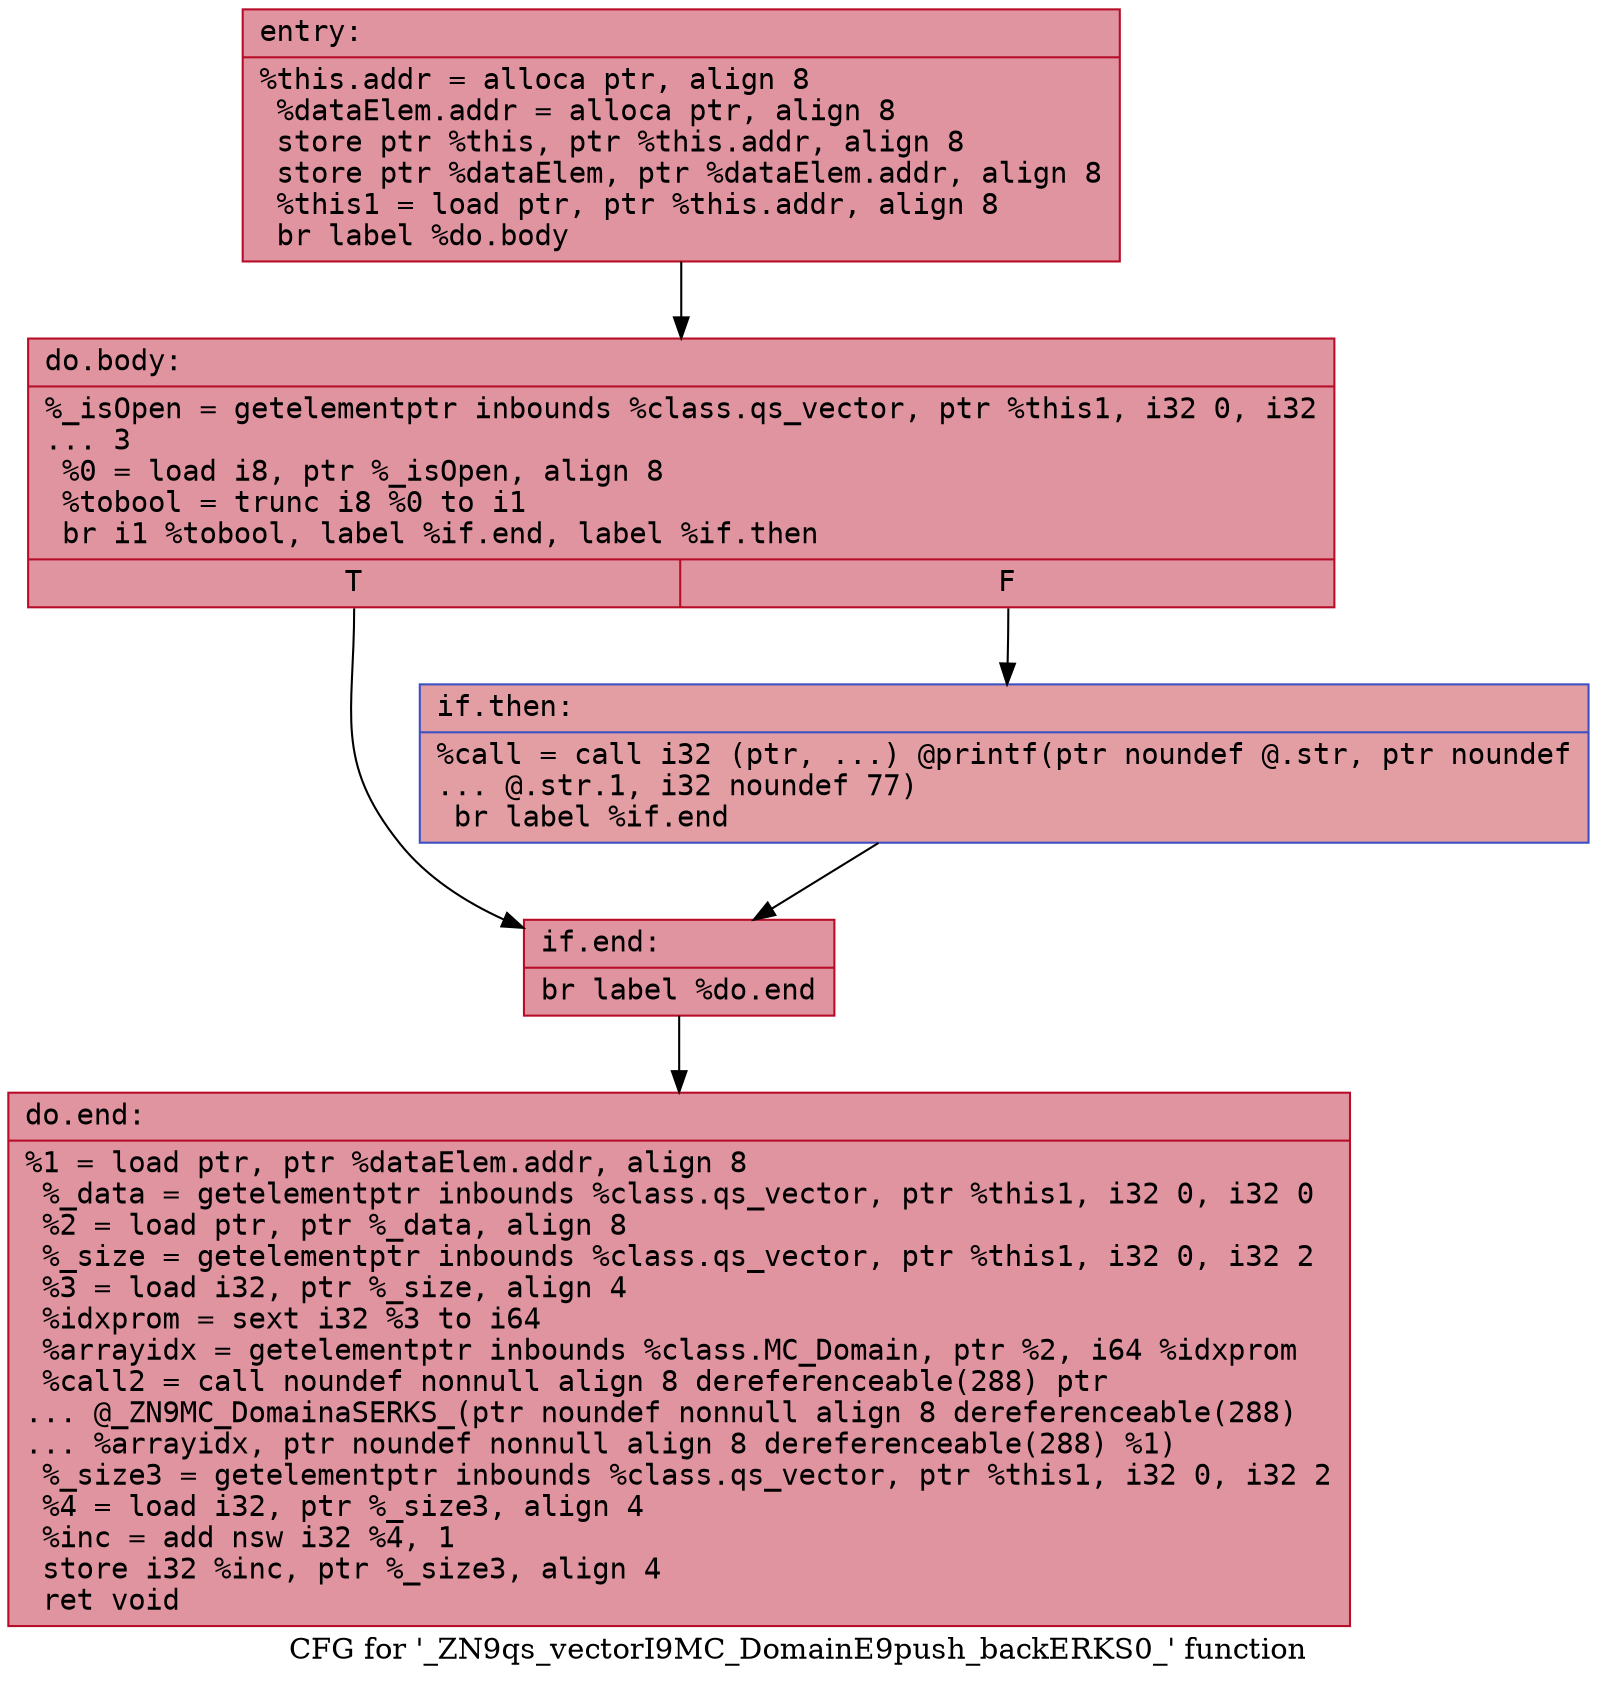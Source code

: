 digraph "CFG for '_ZN9qs_vectorI9MC_DomainE9push_backERKS0_' function" {
	label="CFG for '_ZN9qs_vectorI9MC_DomainE9push_backERKS0_' function";

	Node0x55dab479f710 [shape=record,color="#b70d28ff", style=filled, fillcolor="#b70d2870" fontname="Courier",label="{entry:\l|  %this.addr = alloca ptr, align 8\l  %dataElem.addr = alloca ptr, align 8\l  store ptr %this, ptr %this.addr, align 8\l  store ptr %dataElem, ptr %dataElem.addr, align 8\l  %this1 = load ptr, ptr %this.addr, align 8\l  br label %do.body\l}"];
	Node0x55dab479f710 -> Node0x55dab4719b60[tooltip="entry -> do.body\nProbability 100.00%" ];
	Node0x55dab4719b60 [shape=record,color="#b70d28ff", style=filled, fillcolor="#b70d2870" fontname="Courier",label="{do.body:\l|  %_isOpen = getelementptr inbounds %class.qs_vector, ptr %this1, i32 0, i32\l... 3\l  %0 = load i8, ptr %_isOpen, align 8\l  %tobool = trunc i8 %0 to i1\l  br i1 %tobool, label %if.end, label %if.then\l|{<s0>T|<s1>F}}"];
	Node0x55dab4719b60:s0 -> Node0x55dab4719e30[tooltip="do.body -> if.end\nProbability 50.00%" ];
	Node0x55dab4719b60:s1 -> Node0x55dab4719ea0[tooltip="do.body -> if.then\nProbability 50.00%" ];
	Node0x55dab4719ea0 [shape=record,color="#3d50c3ff", style=filled, fillcolor="#be242e70" fontname="Courier",label="{if.then:\l|  %call = call i32 (ptr, ...) @printf(ptr noundef @.str, ptr noundef\l... @.str.1, i32 noundef 77)\l  br label %if.end\l}"];
	Node0x55dab4719ea0 -> Node0x55dab4719e30[tooltip="if.then -> if.end\nProbability 100.00%" ];
	Node0x55dab4719e30 [shape=record,color="#b70d28ff", style=filled, fillcolor="#b70d2870" fontname="Courier",label="{if.end:\l|  br label %do.end\l}"];
	Node0x55dab4719e30 -> Node0x55dab471a0a0[tooltip="if.end -> do.end\nProbability 100.00%" ];
	Node0x55dab471a0a0 [shape=record,color="#b70d28ff", style=filled, fillcolor="#b70d2870" fontname="Courier",label="{do.end:\l|  %1 = load ptr, ptr %dataElem.addr, align 8\l  %_data = getelementptr inbounds %class.qs_vector, ptr %this1, i32 0, i32 0\l  %2 = load ptr, ptr %_data, align 8\l  %_size = getelementptr inbounds %class.qs_vector, ptr %this1, i32 0, i32 2\l  %3 = load i32, ptr %_size, align 4\l  %idxprom = sext i32 %3 to i64\l  %arrayidx = getelementptr inbounds %class.MC_Domain, ptr %2, i64 %idxprom\l  %call2 = call noundef nonnull align 8 dereferenceable(288) ptr\l... @_ZN9MC_DomainaSERKS_(ptr noundef nonnull align 8 dereferenceable(288)\l... %arrayidx, ptr noundef nonnull align 8 dereferenceable(288) %1)\l  %_size3 = getelementptr inbounds %class.qs_vector, ptr %this1, i32 0, i32 2\l  %4 = load i32, ptr %_size3, align 4\l  %inc = add nsw i32 %4, 1\l  store i32 %inc, ptr %_size3, align 4\l  ret void\l}"];
}
